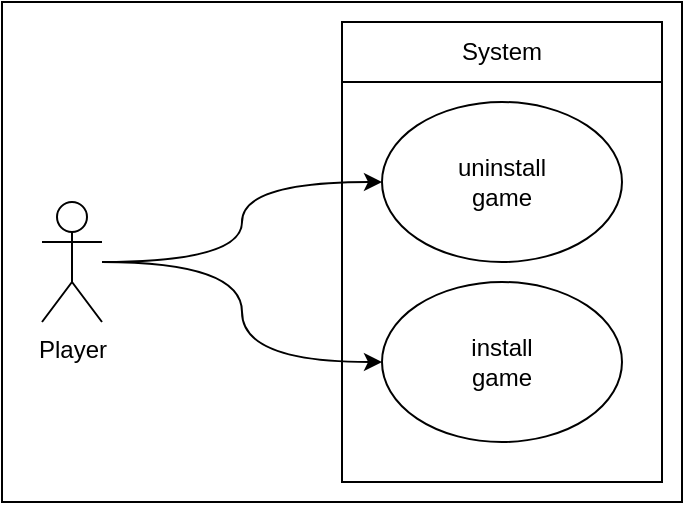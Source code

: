 <mxfile version="24.1.0" type="device">
  <diagram name="Page-1" id="T2R5U9bSDRogEcr2ErHG">
    <mxGraphModel dx="954" dy="674" grid="1" gridSize="10" guides="1" tooltips="1" connect="1" arrows="1" fold="1" page="1" pageScale="1" pageWidth="827" pageHeight="1169" math="0" shadow="0">
      <root>
        <mxCell id="0" />
        <mxCell id="1" parent="0" />
        <mxCell id="uNIH3fTSJTlQcVCUGxHj-10" value="" style="rounded=0;whiteSpace=wrap;html=1;" vertex="1" parent="1">
          <mxGeometry x="270" y="190" width="340" height="250" as="geometry" />
        </mxCell>
        <mxCell id="uNIH3fTSJTlQcVCUGxHj-1" value="" style="group" vertex="1" connectable="0" parent="1">
          <mxGeometry x="440" y="200" width="160" height="230" as="geometry" />
        </mxCell>
        <mxCell id="uNIH3fTSJTlQcVCUGxHj-2" value="" style="rounded=0;whiteSpace=wrap;html=1;" vertex="1" parent="uNIH3fTSJTlQcVCUGxHj-1">
          <mxGeometry width="160" height="230" as="geometry" />
        </mxCell>
        <mxCell id="uNIH3fTSJTlQcVCUGxHj-3" value="System" style="text;html=1;align=center;verticalAlign=middle;whiteSpace=wrap;rounded=0;strokeColor=default;" vertex="1" parent="uNIH3fTSJTlQcVCUGxHj-1">
          <mxGeometry width="160" height="30" as="geometry" />
        </mxCell>
        <mxCell id="uNIH3fTSJTlQcVCUGxHj-4" value="&lt;div&gt;uninstall&lt;/div&gt;&lt;div&gt;game&lt;/div&gt;" style="ellipse;whiteSpace=wrap;html=1;" vertex="1" parent="uNIH3fTSJTlQcVCUGxHj-1">
          <mxGeometry x="20" y="40" width="120" height="80" as="geometry" />
        </mxCell>
        <mxCell id="uNIH3fTSJTlQcVCUGxHj-5" value="install&lt;div&gt;game&lt;/div&gt;" style="ellipse;whiteSpace=wrap;html=1;" vertex="1" parent="uNIH3fTSJTlQcVCUGxHj-1">
          <mxGeometry x="20" y="130" width="120" height="80" as="geometry" />
        </mxCell>
        <mxCell id="uNIH3fTSJTlQcVCUGxHj-6" style="edgeStyle=orthogonalEdgeStyle;rounded=0;orthogonalLoop=1;jettySize=auto;html=1;entryX=0;entryY=0.5;entryDx=0;entryDy=0;curved=1;" edge="1" parent="1" source="uNIH3fTSJTlQcVCUGxHj-8" target="uNIH3fTSJTlQcVCUGxHj-4">
          <mxGeometry relative="1" as="geometry" />
        </mxCell>
        <mxCell id="uNIH3fTSJTlQcVCUGxHj-7" style="edgeStyle=orthogonalEdgeStyle;rounded=0;orthogonalLoop=1;jettySize=auto;html=1;entryX=0;entryY=0.5;entryDx=0;entryDy=0;curved=1;" edge="1" parent="1" source="uNIH3fTSJTlQcVCUGxHj-8" target="uNIH3fTSJTlQcVCUGxHj-5">
          <mxGeometry relative="1" as="geometry" />
        </mxCell>
        <mxCell id="uNIH3fTSJTlQcVCUGxHj-8" value="Player" style="shape=umlActor;verticalLabelPosition=bottom;verticalAlign=top;html=1;outlineConnect=0;" vertex="1" parent="1">
          <mxGeometry x="290" y="290" width="30" height="60" as="geometry" />
        </mxCell>
      </root>
    </mxGraphModel>
  </diagram>
</mxfile>
